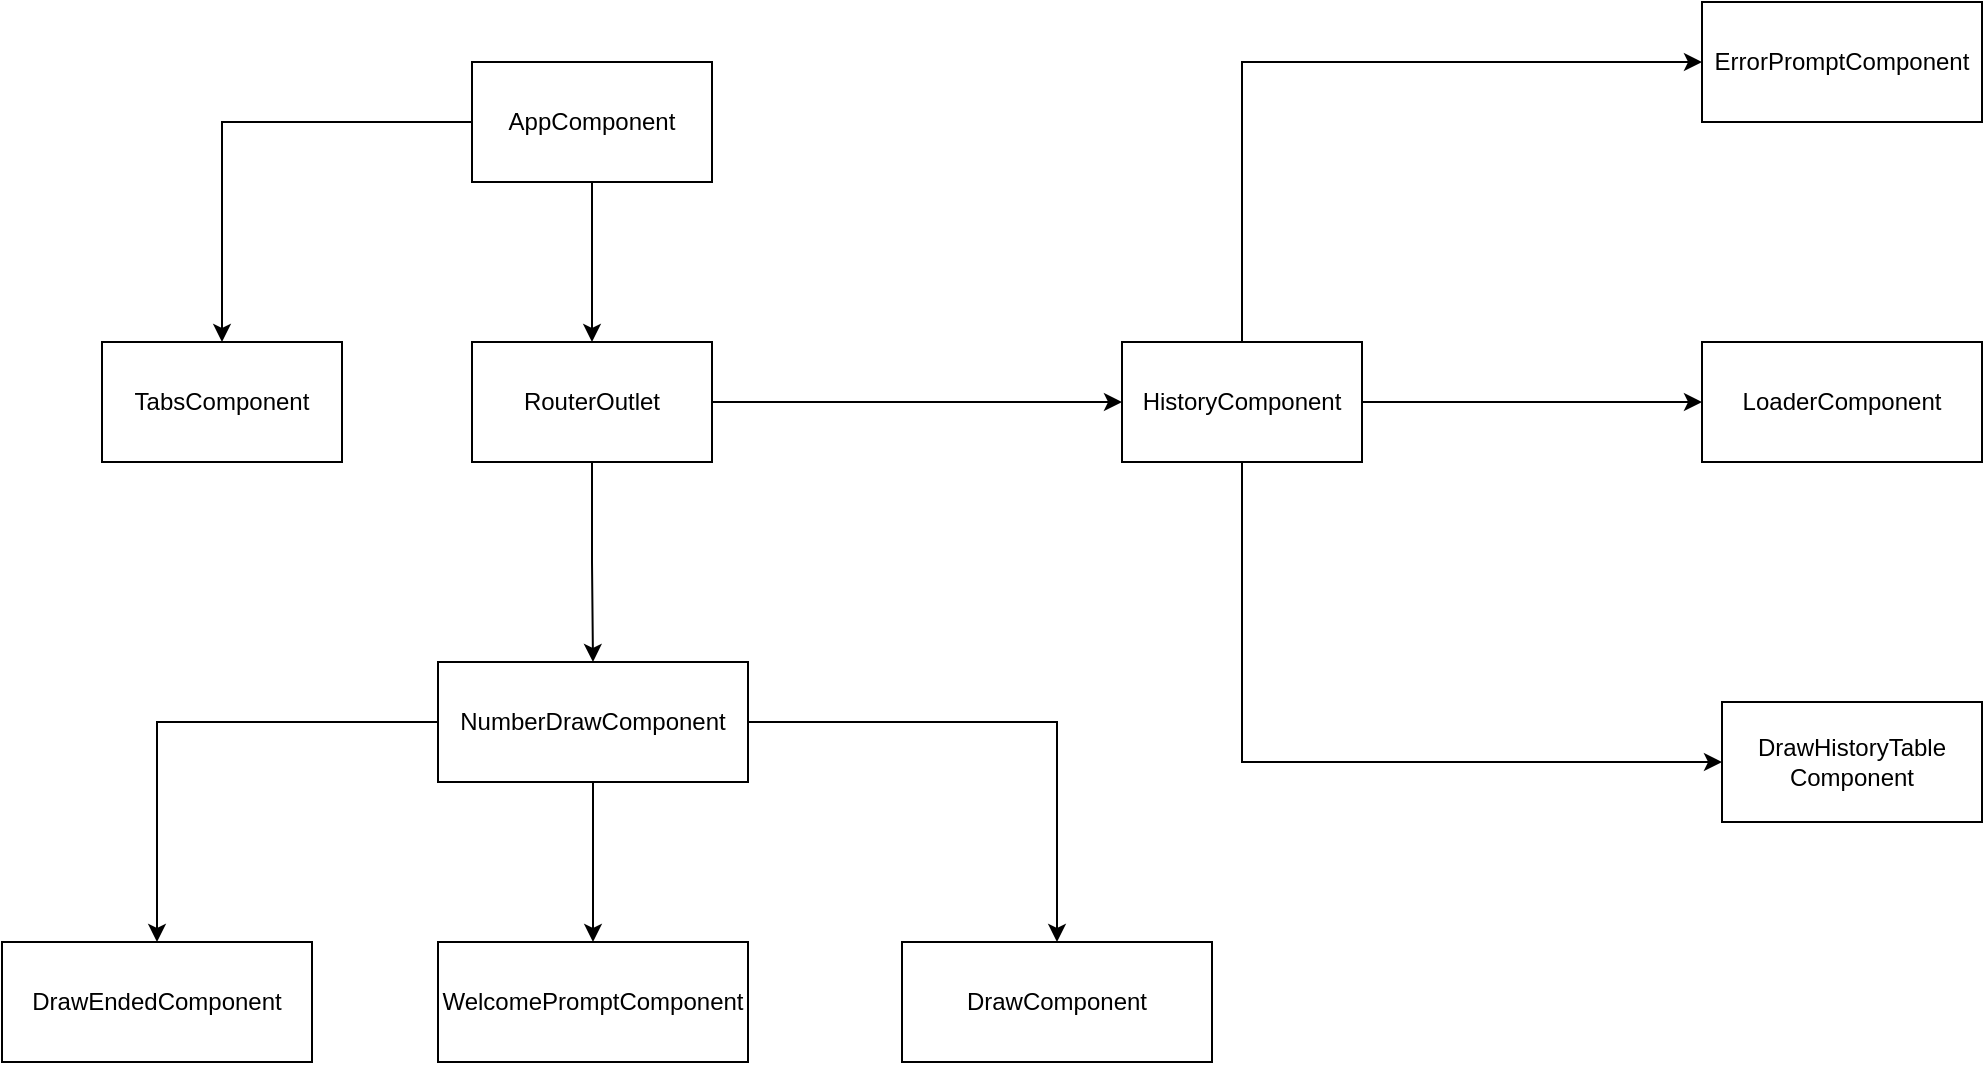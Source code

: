<mxfile version="14.8.1" type="github">
  <diagram id="aA9bk3Jed56dO0MpWlnY" name="Page-1">
    <mxGraphModel dx="1621" dy="802" grid="1" gridSize="10" guides="1" tooltips="1" connect="1" arrows="1" fold="1" page="1" pageScale="1" pageWidth="850" pageHeight="1100" math="0" shadow="0">
      <root>
        <mxCell id="0" />
        <mxCell id="1" parent="0" />
        <mxCell id="5d1QtSSZ0A6AvVyC7i4N-3" value="" style="edgeStyle=orthogonalEdgeStyle;rounded=0;orthogonalLoop=1;jettySize=auto;html=1;" edge="1" parent="1" source="5d1QtSSZ0A6AvVyC7i4N-1" target="5d1QtSSZ0A6AvVyC7i4N-2">
          <mxGeometry relative="1" as="geometry" />
        </mxCell>
        <mxCell id="5d1QtSSZ0A6AvVyC7i4N-5" value="" style="edgeStyle=orthogonalEdgeStyle;rounded=0;orthogonalLoop=1;jettySize=auto;html=1;" edge="1" parent="1" source="5d1QtSSZ0A6AvVyC7i4N-1" target="5d1QtSSZ0A6AvVyC7i4N-4">
          <mxGeometry relative="1" as="geometry" />
        </mxCell>
        <mxCell id="5d1QtSSZ0A6AvVyC7i4N-1" value="AppComponent" style="rounded=0;whiteSpace=wrap;html=1;" vertex="1" parent="1">
          <mxGeometry x="365" y="60" width="120" height="60" as="geometry" />
        </mxCell>
        <mxCell id="5d1QtSSZ0A6AvVyC7i4N-2" value="TabsComponent" style="rounded=0;whiteSpace=wrap;html=1;" vertex="1" parent="1">
          <mxGeometry x="180" y="200" width="120" height="60" as="geometry" />
        </mxCell>
        <mxCell id="5d1QtSSZ0A6AvVyC7i4N-7" value="" style="edgeStyle=orthogonalEdgeStyle;rounded=0;orthogonalLoop=1;jettySize=auto;html=1;" edge="1" parent="1" source="5d1QtSSZ0A6AvVyC7i4N-4" target="5d1QtSSZ0A6AvVyC7i4N-6">
          <mxGeometry relative="1" as="geometry" />
        </mxCell>
        <mxCell id="5d1QtSSZ0A6AvVyC7i4N-9" value="" style="edgeStyle=orthogonalEdgeStyle;rounded=0;orthogonalLoop=1;jettySize=auto;html=1;" edge="1" parent="1" source="5d1QtSSZ0A6AvVyC7i4N-4" target="5d1QtSSZ0A6AvVyC7i4N-8">
          <mxGeometry relative="1" as="geometry" />
        </mxCell>
        <mxCell id="5d1QtSSZ0A6AvVyC7i4N-4" value="RouterOutlet" style="rounded=0;whiteSpace=wrap;html=1;" vertex="1" parent="1">
          <mxGeometry x="365" y="200" width="120" height="60" as="geometry" />
        </mxCell>
        <mxCell id="5d1QtSSZ0A6AvVyC7i4N-11" value="" style="edgeStyle=orthogonalEdgeStyle;rounded=0;orthogonalLoop=1;jettySize=auto;html=1;" edge="1" parent="1" source="5d1QtSSZ0A6AvVyC7i4N-6" target="5d1QtSSZ0A6AvVyC7i4N-10">
          <mxGeometry relative="1" as="geometry">
            <Array as="points">
              <mxPoint x="750" y="410" />
            </Array>
          </mxGeometry>
        </mxCell>
        <mxCell id="5d1QtSSZ0A6AvVyC7i4N-13" value="" style="edgeStyle=orthogonalEdgeStyle;rounded=0;orthogonalLoop=1;jettySize=auto;html=1;" edge="1" parent="1" source="5d1QtSSZ0A6AvVyC7i4N-6" target="5d1QtSSZ0A6AvVyC7i4N-12">
          <mxGeometry relative="1" as="geometry" />
        </mxCell>
        <mxCell id="5d1QtSSZ0A6AvVyC7i4N-14" style="edgeStyle=orthogonalEdgeStyle;rounded=0;orthogonalLoop=1;jettySize=auto;html=1;entryX=0;entryY=0.5;entryDx=0;entryDy=0;exitX=0.5;exitY=0;exitDx=0;exitDy=0;" edge="1" parent="1" source="5d1QtSSZ0A6AvVyC7i4N-6" target="5d1QtSSZ0A6AvVyC7i4N-15">
          <mxGeometry relative="1" as="geometry">
            <mxPoint x="900" y="460" as="targetPoint" />
          </mxGeometry>
        </mxCell>
        <mxCell id="5d1QtSSZ0A6AvVyC7i4N-6" value="HistoryComponent" style="rounded=0;whiteSpace=wrap;html=1;" vertex="1" parent="1">
          <mxGeometry x="690" y="200" width="120" height="60" as="geometry" />
        </mxCell>
        <mxCell id="5d1QtSSZ0A6AvVyC7i4N-17" value="" style="edgeStyle=orthogonalEdgeStyle;rounded=0;orthogonalLoop=1;jettySize=auto;html=1;" edge="1" parent="1" source="5d1QtSSZ0A6AvVyC7i4N-8" target="5d1QtSSZ0A6AvVyC7i4N-16">
          <mxGeometry relative="1" as="geometry" />
        </mxCell>
        <mxCell id="5d1QtSSZ0A6AvVyC7i4N-18" style="edgeStyle=orthogonalEdgeStyle;rounded=0;orthogonalLoop=1;jettySize=auto;html=1;entryX=0.5;entryY=0;entryDx=0;entryDy=0;exitX=1;exitY=0.5;exitDx=0;exitDy=0;" edge="1" parent="1" source="5d1QtSSZ0A6AvVyC7i4N-8" target="5d1QtSSZ0A6AvVyC7i4N-19">
          <mxGeometry relative="1" as="geometry">
            <mxPoint x="290" y="463" as="targetPoint" />
            <mxPoint x="299" y="350" as="sourcePoint" />
          </mxGeometry>
        </mxCell>
        <mxCell id="5d1QtSSZ0A6AvVyC7i4N-20" style="edgeStyle=orthogonalEdgeStyle;rounded=0;orthogonalLoop=1;jettySize=auto;html=1;entryX=0.5;entryY=0;entryDx=0;entryDy=0;" edge="1" parent="1" source="5d1QtSSZ0A6AvVyC7i4N-8" target="5d1QtSSZ0A6AvVyC7i4N-21">
          <mxGeometry relative="1" as="geometry">
            <mxPoint x="190" y="490" as="targetPoint" />
          </mxGeometry>
        </mxCell>
        <mxCell id="5d1QtSSZ0A6AvVyC7i4N-8" value="NumberDrawComponent" style="rounded=0;whiteSpace=wrap;html=1;" vertex="1" parent="1">
          <mxGeometry x="348" y="360" width="155" height="60" as="geometry" />
        </mxCell>
        <mxCell id="5d1QtSSZ0A6AvVyC7i4N-10" value="DrawHistoryTable&lt;br&gt;Component" style="rounded=0;whiteSpace=wrap;html=1;" vertex="1" parent="1">
          <mxGeometry x="990" y="380" width="130" height="60" as="geometry" />
        </mxCell>
        <mxCell id="5d1QtSSZ0A6AvVyC7i4N-12" value="LoaderComponent" style="rounded=0;whiteSpace=wrap;html=1;" vertex="1" parent="1">
          <mxGeometry x="980" y="200" width="140" height="60" as="geometry" />
        </mxCell>
        <mxCell id="5d1QtSSZ0A6AvVyC7i4N-15" value="ErrorPromptComponent" style="rounded=0;whiteSpace=wrap;html=1;" vertex="1" parent="1">
          <mxGeometry x="980" y="30" width="140" height="60" as="geometry" />
        </mxCell>
        <mxCell id="5d1QtSSZ0A6AvVyC7i4N-16" value="WelcomePromptComponent" style="rounded=0;whiteSpace=wrap;html=1;" vertex="1" parent="1">
          <mxGeometry x="348" y="500" width="155" height="60" as="geometry" />
        </mxCell>
        <mxCell id="5d1QtSSZ0A6AvVyC7i4N-19" value="DrawComponent" style="rounded=0;whiteSpace=wrap;html=1;" vertex="1" parent="1">
          <mxGeometry x="580" y="500" width="155" height="60" as="geometry" />
        </mxCell>
        <mxCell id="5d1QtSSZ0A6AvVyC7i4N-21" value="DrawEndedComponent" style="rounded=0;whiteSpace=wrap;html=1;" vertex="1" parent="1">
          <mxGeometry x="130" y="500" width="155" height="60" as="geometry" />
        </mxCell>
      </root>
    </mxGraphModel>
  </diagram>
</mxfile>
